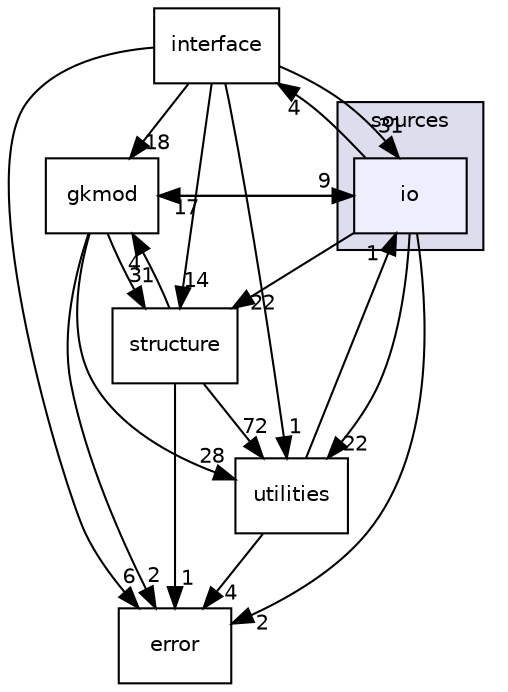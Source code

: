 digraph "/home/ran/atlas_project/latest_branch_07182016/sources/io" {
  compound=true
  node [ fontsize="10", fontname="Helvetica"];
  edge [ labelfontsize="10", labelfontname="Helvetica"];
  subgraph clusterdir_9423311babe90635fab29e5efa88abf4 {
    graph [ bgcolor="#ddddee", pencolor="black", label="sources" fontname="Helvetica", fontsize="10", URL="dir_9423311babe90635fab29e5efa88abf4.html"]
  dir_af47db905c7aef4a3ed5f697fde94e65 [shape=box, label="io", style="filled", fillcolor="#eeeeff", pencolor="black", URL="dir_af47db905c7aef4a3ed5f697fde94e65.html"];
  }
  dir_180addde5b1848d2256672b8cdd22a5e [shape=box label="interface" URL="dir_180addde5b1848d2256672b8cdd22a5e.html"];
  dir_df4a79665b6207ddb1105e4e0c5b079b [shape=box label="error" URL="dir_df4a79665b6207ddb1105e4e0c5b079b.html"];
  dir_ccd7a3a83aa5c8e94c18ec24fb7e1646 [shape=box label="gkmod" URL="dir_ccd7a3a83aa5c8e94c18ec24fb7e1646.html"];
  dir_2d058cf4fca89df6fef091ff2affa73b [shape=box label="structure" URL="dir_2d058cf4fca89df6fef091ff2affa73b.html"];
  dir_01209aa1722ad1812c26637c88abc9d6 [shape=box label="utilities" URL="dir_01209aa1722ad1812c26637c88abc9d6.html"];
  dir_180addde5b1848d2256672b8cdd22a5e->dir_df4a79665b6207ddb1105e4e0c5b079b [headlabel="6", labeldistance=1.5 headhref="dir_000005_000003.html"];
  dir_180addde5b1848d2256672b8cdd22a5e->dir_ccd7a3a83aa5c8e94c18ec24fb7e1646 [headlabel="18", labeldistance=1.5 headhref="dir_000005_000004.html"];
  dir_180addde5b1848d2256672b8cdd22a5e->dir_2d058cf4fca89df6fef091ff2affa73b [headlabel="14", labeldistance=1.5 headhref="dir_000005_000009.html"];
  dir_180addde5b1848d2256672b8cdd22a5e->dir_01209aa1722ad1812c26637c88abc9d6 [headlabel="1", labeldistance=1.5 headhref="dir_000005_000011.html"];
  dir_180addde5b1848d2256672b8cdd22a5e->dir_af47db905c7aef4a3ed5f697fde94e65 [headlabel="31", labeldistance=1.5 headhref="dir_000005_000007.html"];
  dir_2d058cf4fca89df6fef091ff2affa73b->dir_df4a79665b6207ddb1105e4e0c5b079b [headlabel="1", labeldistance=1.5 headhref="dir_000009_000003.html"];
  dir_2d058cf4fca89df6fef091ff2affa73b->dir_ccd7a3a83aa5c8e94c18ec24fb7e1646 [headlabel="4", labeldistance=1.5 headhref="dir_000009_000004.html"];
  dir_2d058cf4fca89df6fef091ff2affa73b->dir_01209aa1722ad1812c26637c88abc9d6 [headlabel="72", labeldistance=1.5 headhref="dir_000009_000011.html"];
  dir_ccd7a3a83aa5c8e94c18ec24fb7e1646->dir_df4a79665b6207ddb1105e4e0c5b079b [headlabel="2", labeldistance=1.5 headhref="dir_000004_000003.html"];
  dir_ccd7a3a83aa5c8e94c18ec24fb7e1646->dir_2d058cf4fca89df6fef091ff2affa73b [headlabel="31", labeldistance=1.5 headhref="dir_000004_000009.html"];
  dir_ccd7a3a83aa5c8e94c18ec24fb7e1646->dir_01209aa1722ad1812c26637c88abc9d6 [headlabel="28", labeldistance=1.5 headhref="dir_000004_000011.html"];
  dir_ccd7a3a83aa5c8e94c18ec24fb7e1646->dir_af47db905c7aef4a3ed5f697fde94e65 [headlabel="9", labeldistance=1.5 headhref="dir_000004_000007.html"];
  dir_01209aa1722ad1812c26637c88abc9d6->dir_df4a79665b6207ddb1105e4e0c5b079b [headlabel="4", labeldistance=1.5 headhref="dir_000011_000003.html"];
  dir_01209aa1722ad1812c26637c88abc9d6->dir_af47db905c7aef4a3ed5f697fde94e65 [headlabel="1", labeldistance=1.5 headhref="dir_000011_000007.html"];
  dir_af47db905c7aef4a3ed5f697fde94e65->dir_180addde5b1848d2256672b8cdd22a5e [headlabel="4", labeldistance=1.5 headhref="dir_000007_000005.html"];
  dir_af47db905c7aef4a3ed5f697fde94e65->dir_df4a79665b6207ddb1105e4e0c5b079b [headlabel="2", labeldistance=1.5 headhref="dir_000007_000003.html"];
  dir_af47db905c7aef4a3ed5f697fde94e65->dir_ccd7a3a83aa5c8e94c18ec24fb7e1646 [headlabel="17", labeldistance=1.5 headhref="dir_000007_000004.html"];
  dir_af47db905c7aef4a3ed5f697fde94e65->dir_2d058cf4fca89df6fef091ff2affa73b [headlabel="22", labeldistance=1.5 headhref="dir_000007_000009.html"];
  dir_af47db905c7aef4a3ed5f697fde94e65->dir_01209aa1722ad1812c26637c88abc9d6 [headlabel="22", labeldistance=1.5 headhref="dir_000007_000011.html"];
}
